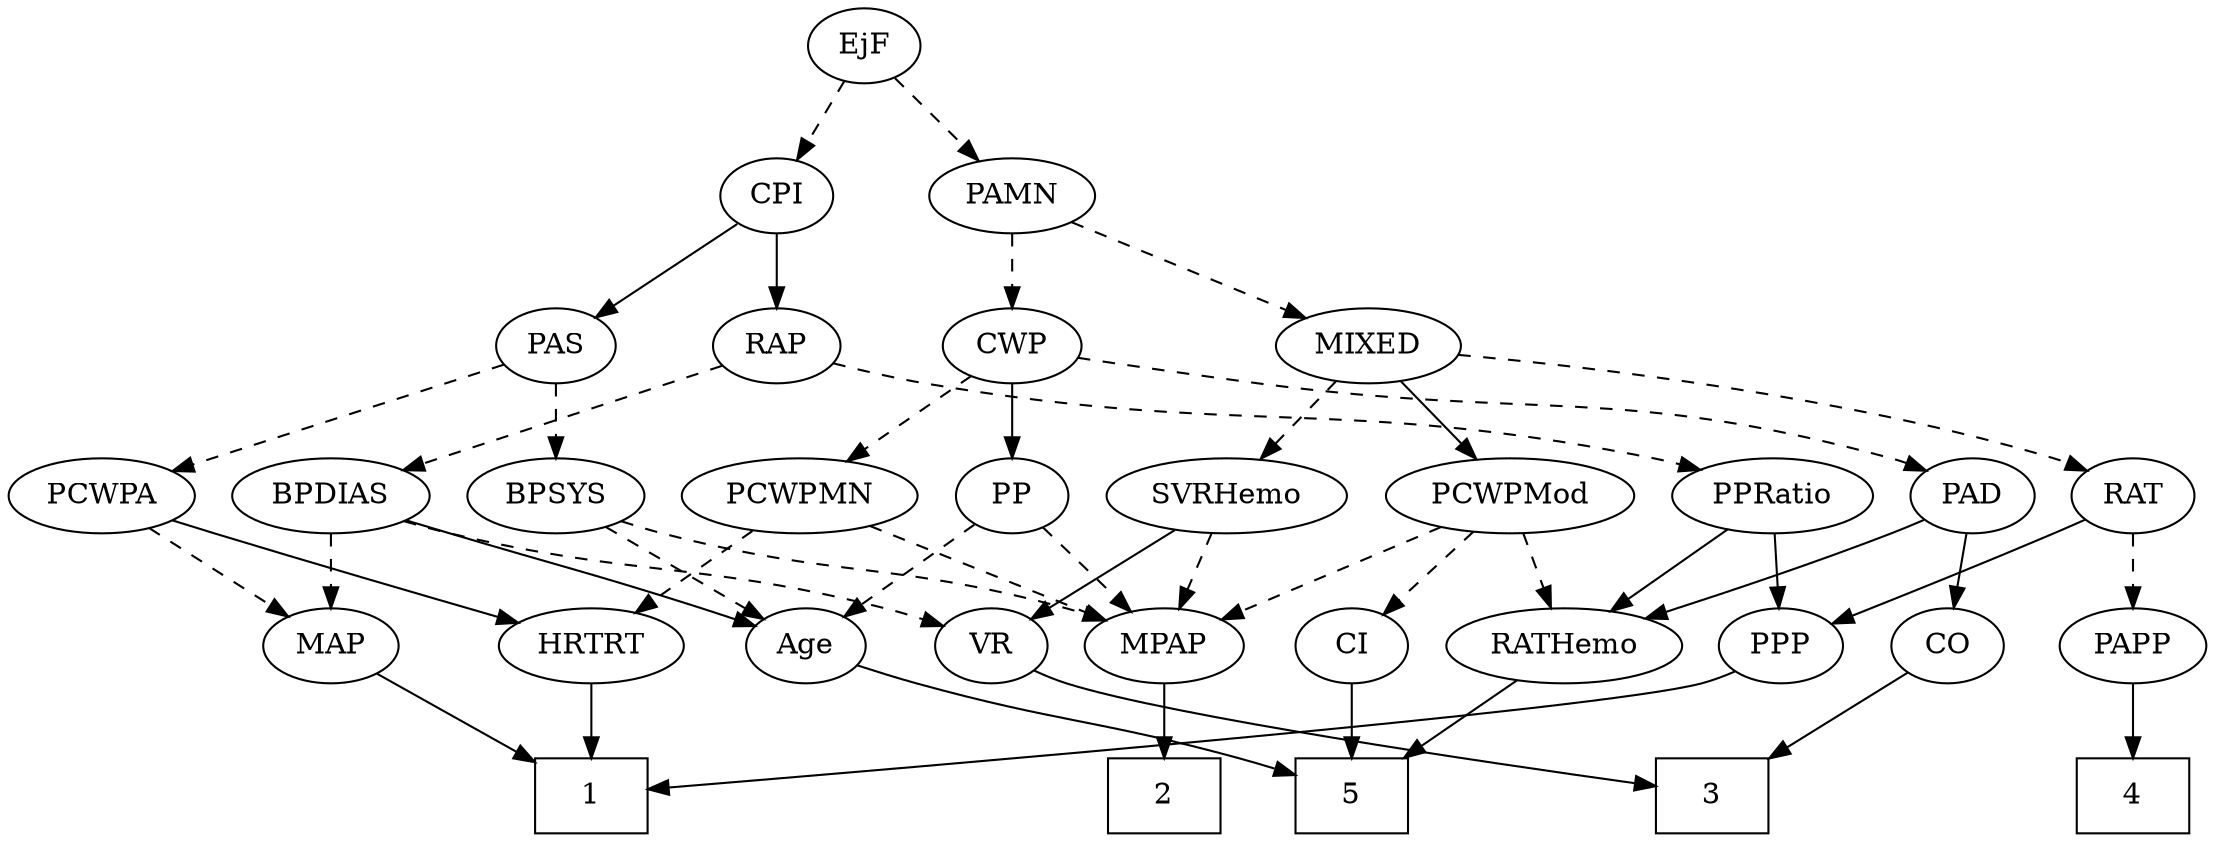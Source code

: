 strict digraph {
	graph [bb="0,0,959.44,396"];
	node [label="\N"];
	1	[height=0.5,
		pos="246.6,18",
		shape=box,
		width=0.75];
	2	[height=0.5,
		pos="498.6,18",
		shape=box,
		width=0.75];
	3	[height=0.5,
		pos="746.6,18",
		shape=box,
		width=0.75];
	4	[height=0.5,
		pos="927.6,18",
		shape=box,
		width=0.75];
	5	[height=0.5,
		pos="582.6,18",
		shape=box,
		width=0.75];
	RAP	[height=0.5,
		pos="338.6,234",
		width=0.77632];
	BPDIAS	[height=0.5,
		pos="143.6,162",
		width=1.1735];
	RAP -> BPDIAS	[pos="e,174.79,174.2 314.69,224.42 282.25,212.77 223.82,191.8 184.38,177.64",
		style=dashed];
	PPRatio	[height=0.5,
		pos="767.6,162",
		width=1.1013];
	RAP -> PPRatio	[pos="e,738.36,174.32 363.33,225.53 375.12,222.2 389.49,218.47 402.6,216 541.5,189.79 580.77,211.36 718.6,180 721.95,179.24 725.39,178.33 \
728.82,177.32",
		style=dashed];
	PAS	[height=0.5,
		pos="241.6,234",
		width=0.75];
	PCWPA	[height=0.5,
		pos="41.596,162",
		width=1.1555];
	PAS -> PCWPA	[pos="e,72.978,173.98 218.26,224.83 185.04,213.21 123.6,191.7 82.66,177.37",
		style=dashed];
	BPSYS	[height=0.5,
		pos="241.6,162",
		width=1.0471];
	PAS -> BPSYS	[pos="e,241.6,180.1 241.6,215.7 241.6,207.98 241.6,198.71 241.6,190.11",
		style=dashed];
	PAD	[height=0.5,
		pos="853.6,162",
		width=0.79437];
	CO	[height=0.5,
		pos="845.6,90",
		width=0.75];
	PAD -> CO	[pos="e,847.55,108.1 851.62,143.7 850.74,135.98 849.68,126.71 848.69,118.11",
		style=solid];
	RATHemo	[height=0.5,
		pos="676.6,90",
		width=1.3721];
	PAD -> RATHemo	[pos="e,710.52,103.1 831.4,150.5 826.55,148.29 821.42,146.02 816.6,144 784.53,130.58 747.77,116.72 719.96,106.54",
		style=solid];
	PAMN	[height=0.5,
		pos="442.6,306",
		width=1.011];
	CWP	[height=0.5,
		pos="442.6,234",
		width=0.84854];
	PAMN -> CWP	[pos="e,442.6,252.1 442.6,287.7 442.6,279.98 442.6,270.71 442.6,262.11",
		style=dashed];
	MIXED	[height=0.5,
		pos="597.6,234",
		width=1.1193];
	PAMN -> MIXED	[pos="e,570.26,247.34 468.54,293.28 493.86,281.85 532.61,264.35 561.05,251.51",
		style=dashed];
	CWP -> PAD	[pos="e,832.1,174.18 471.81,228.11 493.08,224.6 522.6,219.83 548.6,216 667.49,198.48 701.17,213.46 816.6,180 818.53,179.44 820.49,178.79 \
822.45,178.09",
		style=dashed];
	PCWPMN	[height=0.5,
		pos="347.6,162",
		width=1.3902];
	CWP -> PCWPMN	[pos="e,368.5,178.41 424.28,219.5 410.81,209.58 392.24,195.89 376.74,184.48",
		style=dashed];
	PP	[height=0.5,
		pos="442.6,162",
		width=0.75];
	CWP -> PP	[pos="e,442.6,180.1 442.6,215.7 442.6,207.98 442.6,198.71 442.6,190.11",
		style=solid];
	PCWPMod	[height=0.5,
		pos="657.6,162",
		width=1.4443];
	CI	[height=0.5,
		pos="582.6,90",
		width=0.75];
	PCWPMod -> CI	[pos="e,597.86,105.25 640.2,144.76 629.79,135.05 616.45,122.6 605.23,112.13",
		style=dashed];
	PCWPMod -> RATHemo	[pos="e,671.91,108.28 662.2,144.05 664.31,136.26 666.87,126.82 669.25,118.08",
		style=dashed];
	MPAP	[height=0.5,
		pos="498.6,90",
		width=0.97491];
	PCWPMod -> MPAP	[pos="e,524.3,102.32 626.56,147.34 599.88,135.59 561.43,118.66 533.65,106.43",
		style=dashed];
	HRTRT	[height=0.5,
		pos="246.6,90",
		width=1.1013];
	PCWPA -> HRTRT	[pos="e,215.98,101.45 73.178,150.22 109,137.98 167.5,118.01 206.51,104.69",
		style=solid];
	MAP	[height=0.5,
		pos="143.6,90",
		width=0.84854];
	PCWPA -> MAP	[pos="e,124.21,104.3 62.731,146.5 78.135,135.92 99.152,121.5 115.9,110.01",
		style=dashed];
	PCWPMN -> HRTRT	[pos="e,267.43,105.44 325.68,145.81 311.09,135.7 291.76,122.3 275.86,111.28",
		style=dashed];
	PCWPMN -> MPAP	[pos="e,473.21,102.77 377.07,147.34 401.99,135.79 437.73,119.22 464,107.04",
		style=dashed];
	CO -> 3	[pos="e,770.98,36.242 827.44,76.161 814.06,66.703 795.5,53.578 779.53,42.289",
		style=solid];
	CI -> 5	[pos="e,582.6,36.104 582.6,71.697 582.6,63.983 582.6,54.712 582.6,46.112",
		style=solid];
	SVRHemo	[height=0.5,
		pos="537.6,162",
		width=1.3902];
	SVRHemo -> MPAP	[pos="e,507.95,107.79 528.16,144.05 523.56,135.8 517.93,125.7 512.82,116.54",
		style=dashed];
	VR	[height=0.5,
		pos="418.6,90",
		width=0.75];
	SVRHemo -> VR	[pos="e,438.39,102.65 512.65,146.33 493.5,135.06 467.04,119.5 447.07,107.75",
		style=solid];
	MIXED -> PCWPMod	[pos="e,643.34,179.63 611.51,216.76 618.98,208.06 628.33,197.15 636.65,187.43",
		style=solid];
	MIXED -> SVRHemo	[pos="e,551.85,179.63 583.68,216.76 576.22,208.06 566.86,197.15 558.54,187.43",
		style=dashed];
	RAT	[height=0.5,
		pos="927.6,162",
		width=0.75827];
	MIXED -> RAT	[pos="e,907.03,173.84 636.91,229.23 694.06,223.02 802.93,208.38 891.6,180 893.52,179.38 895.48,178.69 897.43,177.93",
		style=dashed];
	BPSYS -> MPAP	[pos="e,471.83,102.1 270.23,149.96 276.25,147.83 282.59,145.73 288.6,144 361.14,123.11 382.28,129.67 454.6,108 457.16,107.23 459.78,106.39 \
462.4,105.49",
		style=dashed];
	Age	[height=0.5,
		pos="339.6,90",
		width=0.75];
	BPSYS -> Age	[pos="e,321.62,103.84 261.9,146.5 276.76,135.89 297.04,121.4 313.16,109.88",
		style=dashed];
	BPDIAS -> MAP	[pos="e,143.6,108.1 143.6,143.7 143.6,135.98 143.6,126.71 143.6,118.11",
		style=dashed];
	BPDIAS -> VR	[pos="e,396.55,100.6 174.97,149.86 181.42,147.76 188.19,145.7 194.6,144 273.88,122.99 296.92,131.17 375.6,108 379.39,106.88 383.31,105.57 \
387.17,104.17",
		style=dashed];
	BPDIAS -> Age	[pos="e,316.81,99.968 175.73,150.14 206.57,139.64 254.41,123.13 295.6,108 299.38,106.61 303.33,105.13 307.26,103.64",
		style=solid];
	HRTRT -> 1	[pos="e,246.6,36.104 246.6,71.697 246.6,63.983 246.6,54.712 246.6,46.112",
		style=solid];
	RATHemo -> 5	[pos="e,605.71,36.211 655.73,73.465 643.46,64.325 627.7,52.589 613.96,42.354",
		style=solid];
	MAP -> 1	[pos="e,221.46,36.082 162.97,75.834 177.06,66.256 196.5,53.045 213.09,41.772",
		style=solid];
	MPAP -> 2	[pos="e,498.6,36.104 498.6,71.697 498.6,63.983 498.6,54.712 498.6,46.112",
		style=solid];
	CPI	[height=0.5,
		pos="338.6,306",
		width=0.75];
	CPI -> RAP	[pos="e,338.6,252.1 338.6,287.7 338.6,279.98 338.6,270.71 338.6,262.11",
		style=solid];
	CPI -> PAS	[pos="e,259.27,247.76 320.81,292.16 305.9,281.41 284.42,265.91 267.59,253.76",
		style=solid];
	PP -> MPAP	[pos="e,485.69,107.13 454.75,145.81 461.96,136.8 471.25,125.18 479.43,114.95",
		style=dashed];
	PP -> Age	[pos="e,357.85,103.41 424.18,148.49 408.07,137.54 384.47,121.49 366.28,109.14",
		style=dashed];
	PPP	[height=0.5,
		pos="770.6,90",
		width=0.75];
	PPP -> 1	[pos="e,273.69,21.412 750.11,77.894 745.15,75.612 739.79,73.462 734.6,72 691.48,59.85 390.03,31.908 283.65,22.309",
		style=solid];
	PAPP	[height=0.5,
		pos="927.6,90",
		width=0.88464];
	PAPP -> 4	[pos="e,927.6,36.104 927.6,71.697 927.6,63.983 927.6,54.712 927.6,46.112",
		style=solid];
	VR -> 3	[pos="e,719.25,23.028 439.16,78.161 444.12,75.868 449.46,73.647 454.6,72 501.52,56.952 641.32,34.804 709.03,24.566",
		style=solid];
	RAT -> PPP	[pos="e,792.7,100.64 905.94,150.65 901.22,148.43 896.25,146.12 891.6,144 882.95,140.07 834.83,119.03 801.94,104.68",
		style=solid];
	RAT -> PAPP	[pos="e,927.6,108.1 927.6,143.7 927.6,135.98 927.6,126.71 927.6,118.11",
		style=dashed];
	PPRatio -> RATHemo	[pos="e,696.81,106.55 748.3,146.15 735.65,136.43 718.9,123.54 704.78,112.68",
		style=solid];
	PPRatio -> PPP	[pos="e,769.86,108.1 768.34,143.7 768.67,135.98 769.07,126.71 769.43,118.11",
		style=solid];
	Age -> 5	[pos="e,555.35,29.223 361.7,79.559 368.34,76.911 375.7,74.166 382.6,72 448.83,51.184 468,55.617 534.6,36 538.2,34.938 541.93,33.761 545.65,\
32.535",
		style=solid];
	EjF	[height=0.5,
		pos="378.6,378",
		width=0.75];
	EjF -> PAMN	[pos="e,428.15,322.8 392.17,362.15 400.59,352.94 411.59,340.91 421.17,330.43",
		style=dashed];
	EjF -> CPI	[pos="e,347.82,323.15 369.32,360.76 364.42,352.19 358.31,341.49 352.83,331.9",
		style=dashed];
}
